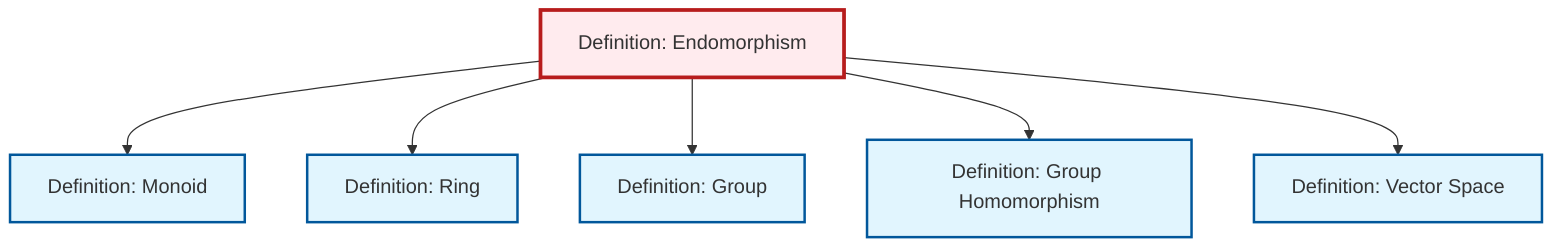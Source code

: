 graph TD
    classDef definition fill:#e1f5fe,stroke:#01579b,stroke-width:2px
    classDef theorem fill:#f3e5f5,stroke:#4a148c,stroke-width:2px
    classDef axiom fill:#fff3e0,stroke:#e65100,stroke-width:2px
    classDef example fill:#e8f5e9,stroke:#1b5e20,stroke-width:2px
    classDef current fill:#ffebee,stroke:#b71c1c,stroke-width:3px
    def-homomorphism["Definition: Group Homomorphism"]:::definition
    def-monoid["Definition: Monoid"]:::definition
    def-endomorphism["Definition: Endomorphism"]:::definition
    def-vector-space["Definition: Vector Space"]:::definition
    def-group["Definition: Group"]:::definition
    def-ring["Definition: Ring"]:::definition
    def-endomorphism --> def-monoid
    def-endomorphism --> def-ring
    def-endomorphism --> def-group
    def-endomorphism --> def-homomorphism
    def-endomorphism --> def-vector-space
    class def-endomorphism current